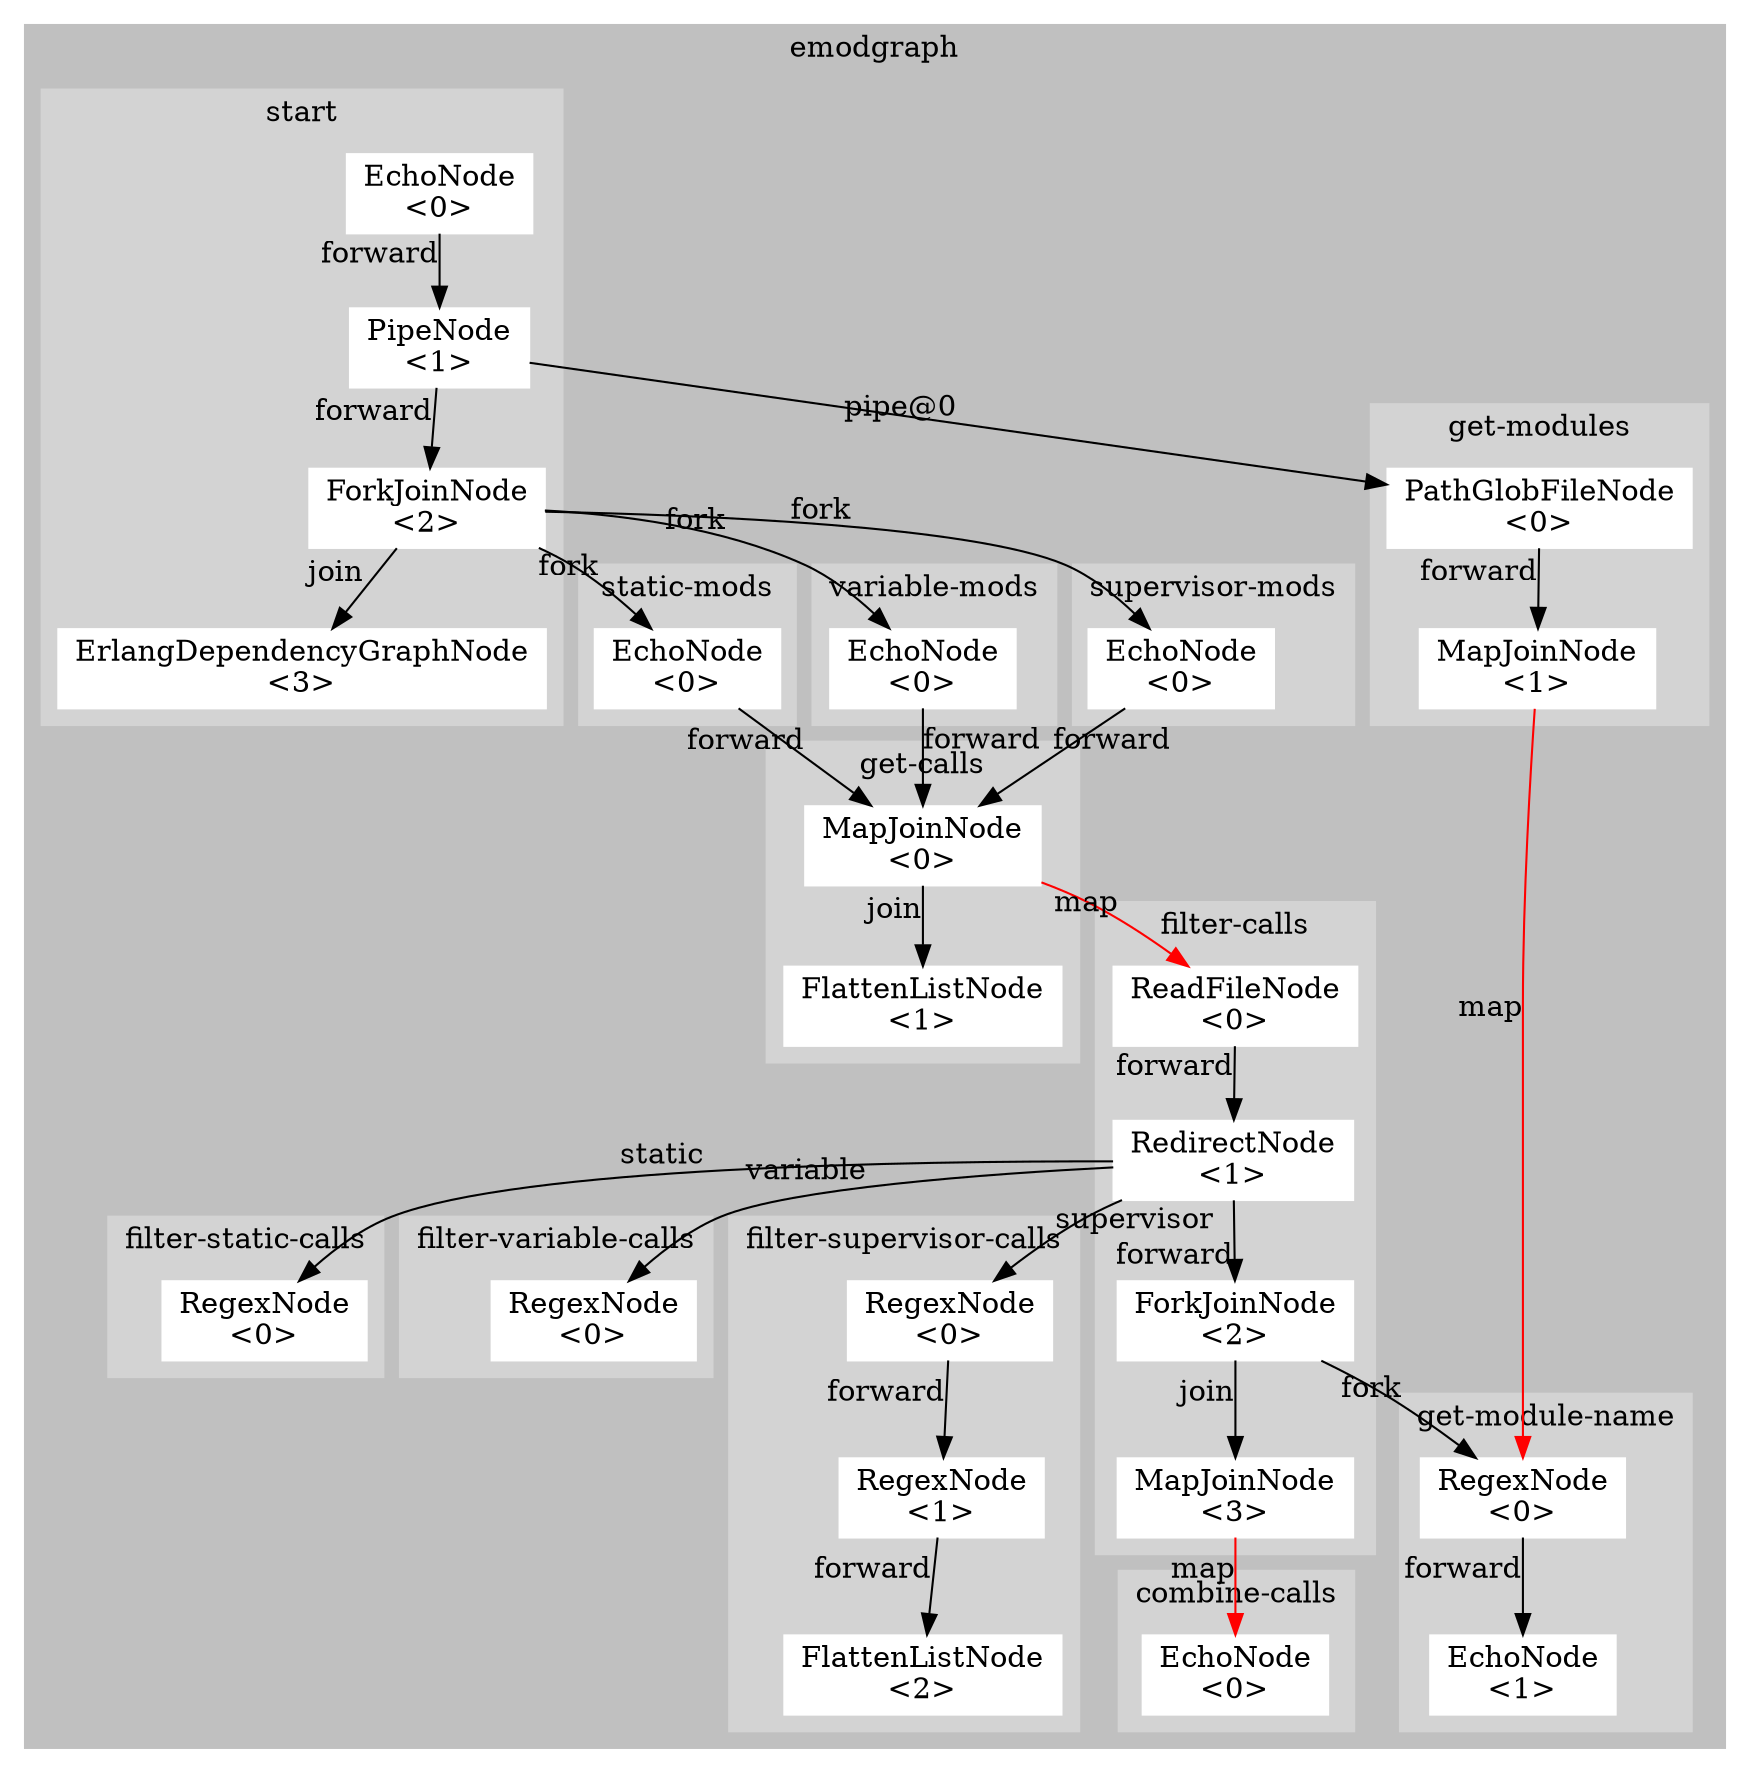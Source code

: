 digraph G {
	subgraph "cluster_emodgraph" {
		style=filled;
		color=grey;
		label = "emodgraph";

		subgraph "cluster_filter-static-calls" {
			style=filled;
			color=lightgrey;
			node [style=filled,color=white];
			"emodgraph.filter-static-calls.0" [shape=rectangle, label="RegexNode\n<0>"]; 
			label = "filter-static-calls";
		}
		subgraph "cluster_filter-variable-calls" {
			style=filled;
			color=lightgrey;
			node [style=filled,color=white];
			"emodgraph.filter-variable-calls.0" [shape=rectangle, label="RegexNode\n<0>"]; 
			label = "filter-variable-calls";
		}
		subgraph "cluster_get-module-name" {
			style=filled;
			color=lightgrey;
			node [style=filled,color=white];
			"emodgraph.get-module-name.0" [shape=rectangle, label="RegexNode\n<0>"]; "emodgraph.get-module-name.1" [shape=rectangle, label="EchoNode\n<1>"]; 
			label = "get-module-name";
		}
		subgraph "cluster_get-calls" {
			style=filled;
			color=lightgrey;
			node [style=filled,color=white];
			"emodgraph.get-calls.1" [shape=rectangle, label="FlattenListNode\n<1>"]; "emodgraph.get-calls.0" [shape=rectangle, label="MapJoinNode\n<0>"]; 
			label = "get-calls";
		}
		subgraph "cluster_static-mods" {
			style=filled;
			color=lightgrey;
			node [style=filled,color=white];
			"emodgraph.static-mods.0" [shape=rectangle, label="EchoNode\n<0>"]; 
			label = "static-mods";
		}
		subgraph "cluster_combine-calls" {
			style=filled;
			color=lightgrey;
			node [style=filled,color=white];
			"emodgraph.combine-calls.0" [shape=rectangle, label="EchoNode\n<0>"]; 
			label = "combine-calls";
		}
		subgraph "cluster_variable-mods" {
			style=filled;
			color=lightgrey;
			node [style=filled,color=white];
			"emodgraph.variable-mods.0" [shape=rectangle, label="EchoNode\n<0>"]; 
			label = "variable-mods";
		}
		subgraph "cluster_filter-supervisor-calls" {
			style=filled;
			color=lightgrey;
			node [style=filled,color=white];
			"emodgraph.filter-supervisor-calls.0" [shape=rectangle, label="RegexNode\n<0>"]; "emodgraph.filter-supervisor-calls.2" [shape=rectangle, label="FlattenListNode\n<2>"]; "emodgraph.filter-supervisor-calls.1" [shape=rectangle, label="RegexNode\n<1>"]; 
			label = "filter-supervisor-calls";
		}
		subgraph "cluster_start" {
			style=filled;
			color=lightgrey;
			node [style=filled,color=white];
			"emodgraph.start.1" [shape=rectangle, label="PipeNode\n<1>"]; "emodgraph.start.2" [shape=rectangle, label="ForkJoinNode\n<2>"]; "emodgraph.start.3" [shape=rectangle, label="ErlangDependencyGraphNode\n<3>"]; "emodgraph.start.0" [shape=rectangle, label="EchoNode\n<0>"]; 
			label = "start";
		}
		subgraph "cluster_filter-calls" {
			style=filled;
			color=lightgrey;
			node [style=filled,color=white];
			"emodgraph.filter-calls.0" [shape=rectangle, label="ReadFileNode\n<0>"]; "emodgraph.filter-calls.2" [shape=rectangle, label="ForkJoinNode\n<2>"]; "emodgraph.filter-calls.1" [shape=rectangle, label="RedirectNode\n<1>"]; "emodgraph.filter-calls.3" [shape=rectangle, label="MapJoinNode\n<3>"]; 
			label = "filter-calls";
		}
		subgraph "cluster_supervisor-mods" {
			style=filled;
			color=lightgrey;
			node [style=filled,color=white];
			"emodgraph.supervisor-mods.0" [shape=rectangle, label="EchoNode\n<0>"]; 
			label = "supervisor-mods";
		}
		subgraph "cluster_get-modules" {
			style=filled;
			color=lightgrey;
			node [style=filled,color=white];
			"emodgraph.get-modules.0" [shape=rectangle, label="PathGlobFileNode\n<0>"]; "emodgraph.get-modules.1" [shape=rectangle, label="MapJoinNode\n<1>"]; 
			label = "get-modules";
		}
	}
"emodgraph.start.2" -> "emodgraph.start.3" [ xlabel="join",]
"emodgraph.start.2" -> "emodgraph.static-mods.0" [ xlabel="fork",]
"emodgraph.start.2" -> "emodgraph.variable-mods.0" [ xlabel="fork",]
"emodgraph.start.2" -> "emodgraph.supervisor-mods.0" [ xlabel="fork",]
"emodgraph.get-modules.0" -> "emodgraph.get-modules.1" [ xlabel="forward",]
"emodgraph.start.0" -> "emodgraph.start.1" [ xlabel="forward",]
"emodgraph.filter-calls.1" -> "emodgraph.filter-calls.2" [ xlabel="forward",]
"emodgraph.filter-calls.1" -> "emodgraph.filter-static-calls.0" [ xlabel="static",]
"emodgraph.filter-calls.1" -> "emodgraph.filter-variable-calls.0" [ xlabel="variable",]
"emodgraph.filter-calls.1" -> "emodgraph.filter-supervisor-calls.0" [ xlabel="supervisor",]
"emodgraph.start.1" -> "emodgraph.get-modules.0" [ xlabel="pipe@0",]
"emodgraph.start.1" -> "emodgraph.start.2" [ xlabel="forward",]
"emodgraph.static-mods.0" -> "emodgraph.get-calls.0" [ xlabel="forward",]
"emodgraph.filter-supervisor-calls.0" -> "emodgraph.filter-supervisor-calls.1" [ xlabel="forward",]
"emodgraph.get-modules.1" -> "emodgraph.get-module-name.0" [ xlabel="map",color=red]
"emodgraph.filter-supervisor-calls.1" -> "emodgraph.filter-supervisor-calls.2" [ xlabel="forward",]
"emodgraph.supervisor-mods.0" -> "emodgraph.get-calls.0" [ xlabel="forward",]
"emodgraph.filter-calls.3" -> "emodgraph.combine-calls.0" [ xlabel="map",color=red]
"emodgraph.get-calls.0" -> "emodgraph.get-calls.1" [ xlabel="join",]
"emodgraph.get-calls.0" -> "emodgraph.filter-calls.0" [ xlabel="map",color=red]
"emodgraph.variable-mods.0" -> "emodgraph.get-calls.0" [ xlabel="forward",]
"emodgraph.get-module-name.0" -> "emodgraph.get-module-name.1" [ xlabel="forward",]
"emodgraph.filter-calls.0" -> "emodgraph.filter-calls.1" [ xlabel="forward",]
"emodgraph.filter-calls.2" -> "emodgraph.filter-calls.3" [ xlabel="join",]
"emodgraph.filter-calls.2" -> "emodgraph.get-module-name.0" [ xlabel="fork",]
}
